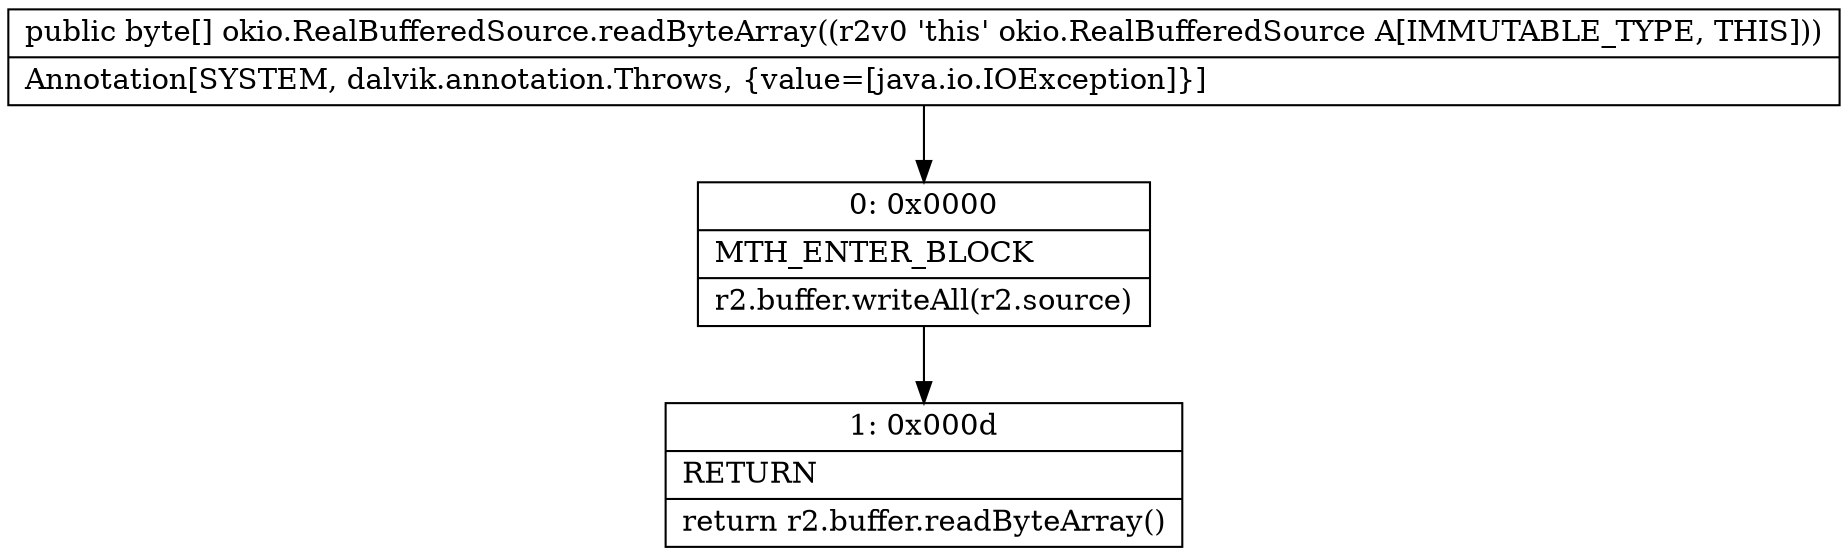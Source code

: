digraph "CFG forokio.RealBufferedSource.readByteArray()[B" {
Node_0 [shape=record,label="{0\:\ 0x0000|MTH_ENTER_BLOCK\l|r2.buffer.writeAll(r2.source)\l}"];
Node_1 [shape=record,label="{1\:\ 0x000d|RETURN\l|return r2.buffer.readByteArray()\l}"];
MethodNode[shape=record,label="{public byte[] okio.RealBufferedSource.readByteArray((r2v0 'this' okio.RealBufferedSource A[IMMUTABLE_TYPE, THIS]))  | Annotation[SYSTEM, dalvik.annotation.Throws, \{value=[java.io.IOException]\}]\l}"];
MethodNode -> Node_0;
Node_0 -> Node_1;
}

